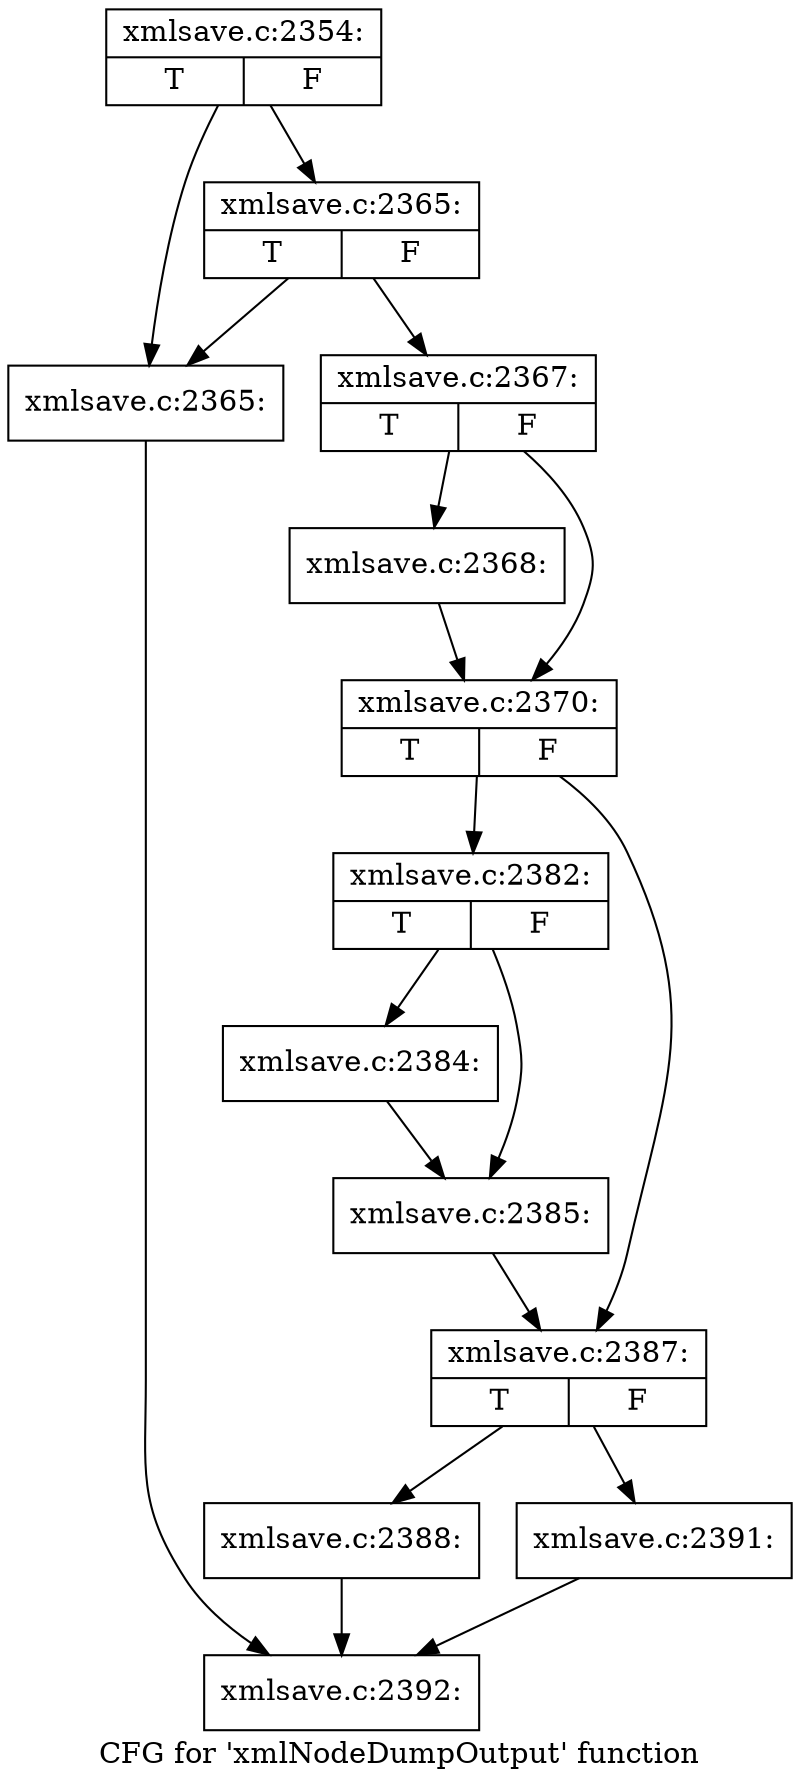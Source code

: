 digraph "CFG for 'xmlNodeDumpOutput' function" {
	label="CFG for 'xmlNodeDumpOutput' function";

	Node0x5761bb0 [shape=record,label="{xmlsave.c:2354:|{<s0>T|<s1>F}}"];
	Node0x5761bb0 -> Node0x57676c0;
	Node0x5761bb0 -> Node0x5767760;
	Node0x5767760 [shape=record,label="{xmlsave.c:2365:|{<s0>T|<s1>F}}"];
	Node0x5767760 -> Node0x57676c0;
	Node0x5767760 -> Node0x5767710;
	Node0x57676c0 [shape=record,label="{xmlsave.c:2365:}"];
	Node0x57676c0 -> Node0x576b250;
	Node0x5767710 [shape=record,label="{xmlsave.c:2367:|{<s0>T|<s1>F}}"];
	Node0x5767710 -> Node0x5767d70;
	Node0x5767710 -> Node0x5767dc0;
	Node0x5767d70 [shape=record,label="{xmlsave.c:2368:}"];
	Node0x5767d70 -> Node0x5767dc0;
	Node0x5767dc0 [shape=record,label="{xmlsave.c:2370:|{<s0>T|<s1>F}}"];
	Node0x5767dc0 -> Node0x568d240;
	Node0x5767dc0 -> Node0x5769a60;
	Node0x568d240 [shape=record,label="{xmlsave.c:2382:|{<s0>T|<s1>F}}"];
	Node0x568d240 -> Node0x576aca0;
	Node0x568d240 -> Node0x576acf0;
	Node0x576aca0 [shape=record,label="{xmlsave.c:2384:}"];
	Node0x576aca0 -> Node0x576acf0;
	Node0x576acf0 [shape=record,label="{xmlsave.c:2385:}"];
	Node0x576acf0 -> Node0x5769a60;
	Node0x5769a60 [shape=record,label="{xmlsave.c:2387:|{<s0>T|<s1>F}}"];
	Node0x5769a60 -> Node0x576b200;
	Node0x5769a60 -> Node0x576b2a0;
	Node0x576b200 [shape=record,label="{xmlsave.c:2388:}"];
	Node0x576b200 -> Node0x576b250;
	Node0x576b2a0 [shape=record,label="{xmlsave.c:2391:}"];
	Node0x576b2a0 -> Node0x576b250;
	Node0x576b250 [shape=record,label="{xmlsave.c:2392:}"];
}
